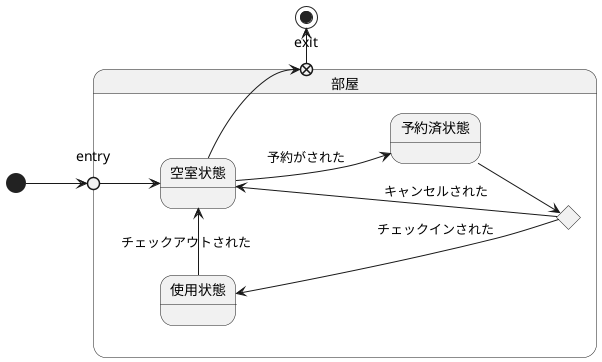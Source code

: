 @startuml ステートマシン図
left to right direction
state 部屋{
    state entry <<entryPoint>>
    state exit <<exitPoint>>
    entry --> 空室状態
    state c <<choice>>
    空室状態 --> 予約済状態: 予約がされた
    予約済状態 --> c
    c --> 使用状態: チェックインされた
    c --> 空室状態: キャンセルされた
    使用状態 -> 空室状態: チェックアウトされた
    空室状態 -> exit
}
[*] --> entry
exit -> [*]
@enduml

